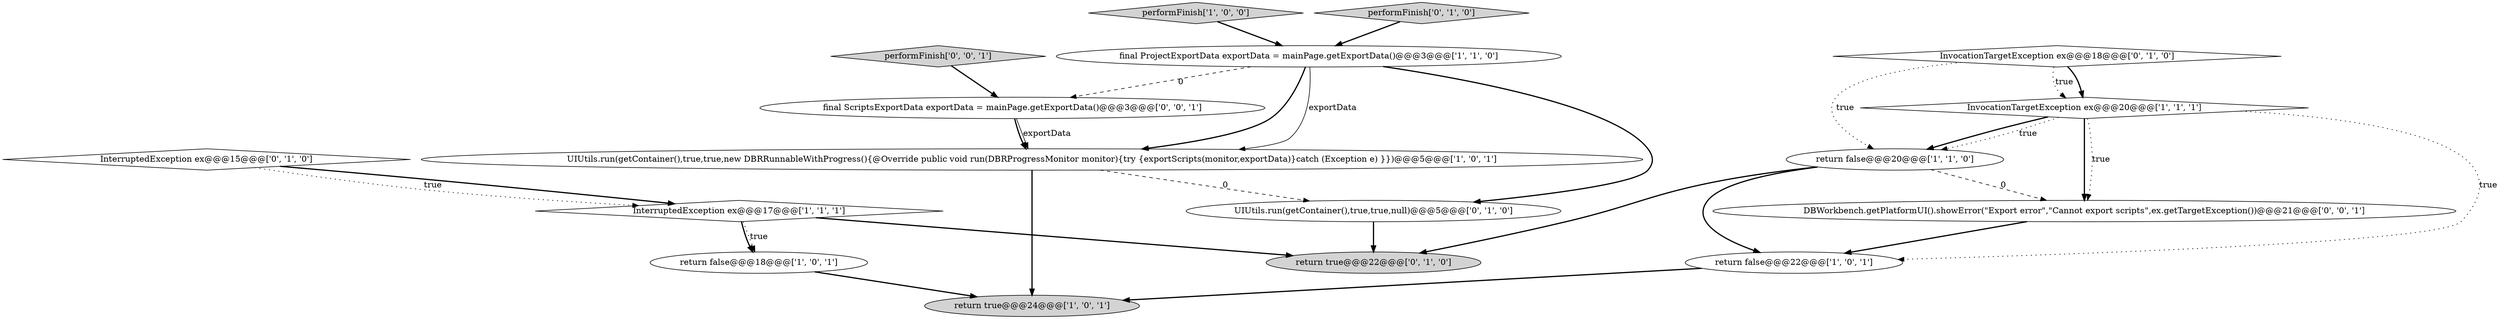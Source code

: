 digraph {
15 [style = filled, label = "performFinish['0', '0', '1']", fillcolor = lightgray, shape = diamond image = "AAA0AAABBB3BBB"];
0 [style = filled, label = "performFinish['1', '0', '0']", fillcolor = lightgray, shape = diamond image = "AAA0AAABBB1BBB"];
5 [style = filled, label = "return false@@@18@@@['1', '0', '1']", fillcolor = white, shape = ellipse image = "AAA0AAABBB1BBB"];
14 [style = filled, label = "final ScriptsExportData exportData = mainPage.getExportData()@@@3@@@['0', '0', '1']", fillcolor = white, shape = ellipse image = "AAA0AAABBB3BBB"];
12 [style = filled, label = "performFinish['0', '1', '0']", fillcolor = lightgray, shape = diamond image = "AAA0AAABBB2BBB"];
6 [style = filled, label = "return false@@@20@@@['1', '1', '0']", fillcolor = white, shape = ellipse image = "AAA0AAABBB1BBB"];
7 [style = filled, label = "return true@@@24@@@['1', '0', '1']", fillcolor = lightgray, shape = ellipse image = "AAA0AAABBB1BBB"];
10 [style = filled, label = "InterruptedException ex@@@15@@@['0', '1', '0']", fillcolor = white, shape = diamond image = "AAA0AAABBB2BBB"];
1 [style = filled, label = "UIUtils.run(getContainer(),true,true,new DBRRunnableWithProgress(){@Override public void run(DBRProgressMonitor monitor){try {exportScripts(monitor,exportData)}catch (Exception e) }})@@@5@@@['1', '0', '1']", fillcolor = white, shape = ellipse image = "AAA0AAABBB1BBB"];
13 [style = filled, label = "UIUtils.run(getContainer(),true,true,null)@@@5@@@['0', '1', '0']", fillcolor = white, shape = ellipse image = "AAA1AAABBB2BBB"];
11 [style = filled, label = "return true@@@22@@@['0', '1', '0']", fillcolor = lightgray, shape = ellipse image = "AAA0AAABBB2BBB"];
16 [style = filled, label = "DBWorkbench.getPlatformUI().showError(\"Export error\",\"Cannot export scripts\",ex.getTargetException())@@@21@@@['0', '0', '1']", fillcolor = white, shape = ellipse image = "AAA0AAABBB3BBB"];
8 [style = filled, label = "return false@@@22@@@['1', '0', '1']", fillcolor = white, shape = ellipse image = "AAA0AAABBB1BBB"];
3 [style = filled, label = "InvocationTargetException ex@@@20@@@['1', '1', '1']", fillcolor = white, shape = diamond image = "AAA0AAABBB1BBB"];
4 [style = filled, label = "final ProjectExportData exportData = mainPage.getExportData()@@@3@@@['1', '1', '0']", fillcolor = white, shape = ellipse image = "AAA0AAABBB1BBB"];
9 [style = filled, label = "InvocationTargetException ex@@@18@@@['0', '1', '0']", fillcolor = white, shape = diamond image = "AAA0AAABBB2BBB"];
2 [style = filled, label = "InterruptedException ex@@@17@@@['1', '1', '1']", fillcolor = white, shape = diamond image = "AAA0AAABBB1BBB"];
10->2 [style = dotted, label="true"];
4->14 [style = dashed, label="0"];
0->4 [style = bold, label=""];
10->2 [style = bold, label=""];
2->11 [style = bold, label=""];
2->5 [style = bold, label=""];
6->11 [style = bold, label=""];
12->4 [style = bold, label=""];
9->3 [style = bold, label=""];
2->5 [style = dotted, label="true"];
16->8 [style = bold, label=""];
4->1 [style = solid, label="exportData"];
3->8 [style = dotted, label="true"];
6->8 [style = bold, label=""];
9->6 [style = dotted, label="true"];
4->1 [style = bold, label=""];
1->13 [style = dashed, label="0"];
3->6 [style = bold, label=""];
14->1 [style = bold, label=""];
13->11 [style = bold, label=""];
14->1 [style = solid, label="exportData"];
15->14 [style = bold, label=""];
3->6 [style = dotted, label="true"];
6->16 [style = dashed, label="0"];
8->7 [style = bold, label=""];
4->13 [style = bold, label=""];
9->3 [style = dotted, label="true"];
3->16 [style = bold, label=""];
1->7 [style = bold, label=""];
3->16 [style = dotted, label="true"];
5->7 [style = bold, label=""];
}
